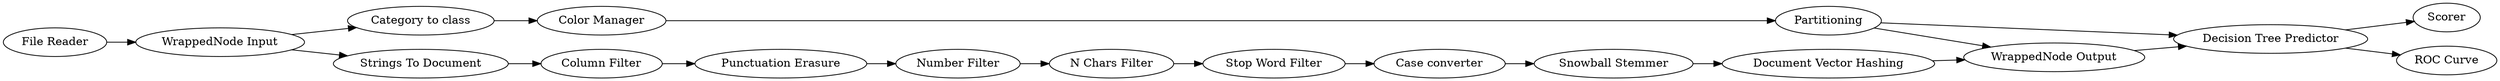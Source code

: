 digraph {
	275 [label="Category to class"]
	276 [label="Color Manager"]
	277 [label=Partitioning]
	279 [label="Decision Tree Predictor"]
	280 [label=Scorer]
	286 [label="ROC Curve"]
	289 [label="File Reader"]
	291 [label="Decision Tree Learner"]
	6 [label="Column Filter"]
	29 [label="Punctuation Erasure"]
	30 [label="Number Filter"]
	31 [label="N Chars Filter"]
	33 [label="Case converter"]
	34 [label="Snowball Stemmer"]
	291 [label="WrappedNode Output"]
	292 [label="WrappedNode Input"]
	293 [label="Strings To Document"]
	294 [label="Document Vector Hashing"]
	295 [label="Stop Word Filter"]
	6 -> 29
	29 -> 30
	30 -> 31
	31 -> 295
	33 -> 34
	34 -> 294
	292 -> 293
	293 -> 6
	294 -> 291
	295 -> 33
	275 -> 276
	276 -> 277
	277 -> 279
	277 -> 291
	279 -> 286
	279 -> 280
	289 -> 292
	291 -> 279
	292 -> 275
	rankdir=LR
}
